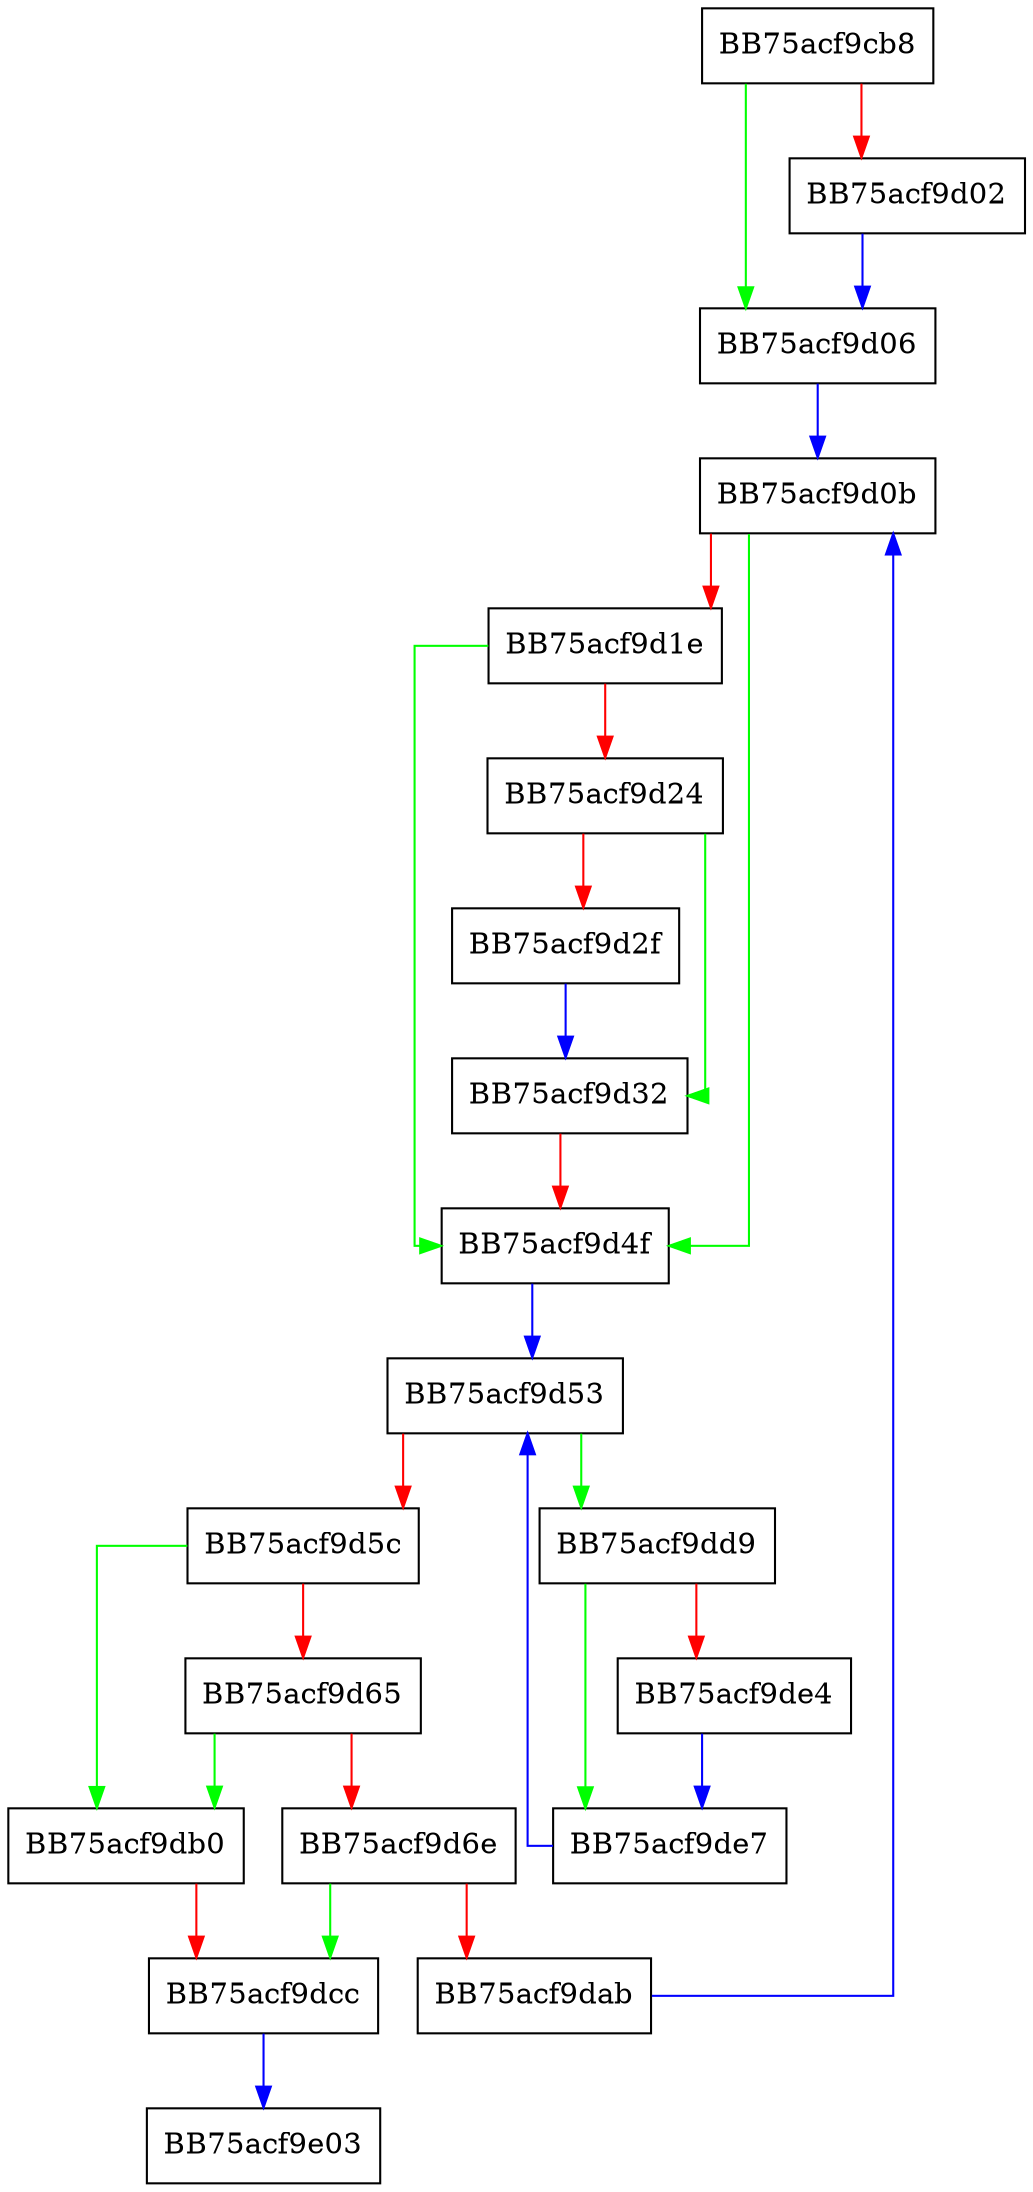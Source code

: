 digraph ValidateProtocolList {
  node [shape="box"];
  graph [splines=ortho];
  BB75acf9cb8 -> BB75acf9d06 [color="green"];
  BB75acf9cb8 -> BB75acf9d02 [color="red"];
  BB75acf9d02 -> BB75acf9d06 [color="blue"];
  BB75acf9d06 -> BB75acf9d0b [color="blue"];
  BB75acf9d0b -> BB75acf9d4f [color="green"];
  BB75acf9d0b -> BB75acf9d1e [color="red"];
  BB75acf9d1e -> BB75acf9d4f [color="green"];
  BB75acf9d1e -> BB75acf9d24 [color="red"];
  BB75acf9d24 -> BB75acf9d32 [color="green"];
  BB75acf9d24 -> BB75acf9d2f [color="red"];
  BB75acf9d2f -> BB75acf9d32 [color="blue"];
  BB75acf9d32 -> BB75acf9d4f [color="red"];
  BB75acf9d4f -> BB75acf9d53 [color="blue"];
  BB75acf9d53 -> BB75acf9dd9 [color="green"];
  BB75acf9d53 -> BB75acf9d5c [color="red"];
  BB75acf9d5c -> BB75acf9db0 [color="green"];
  BB75acf9d5c -> BB75acf9d65 [color="red"];
  BB75acf9d65 -> BB75acf9db0 [color="green"];
  BB75acf9d65 -> BB75acf9d6e [color="red"];
  BB75acf9d6e -> BB75acf9dcc [color="green"];
  BB75acf9d6e -> BB75acf9dab [color="red"];
  BB75acf9dab -> BB75acf9d0b [color="blue"];
  BB75acf9db0 -> BB75acf9dcc [color="red"];
  BB75acf9dcc -> BB75acf9e03 [color="blue"];
  BB75acf9dd9 -> BB75acf9de7 [color="green"];
  BB75acf9dd9 -> BB75acf9de4 [color="red"];
  BB75acf9de4 -> BB75acf9de7 [color="blue"];
  BB75acf9de7 -> BB75acf9d53 [color="blue"];
}